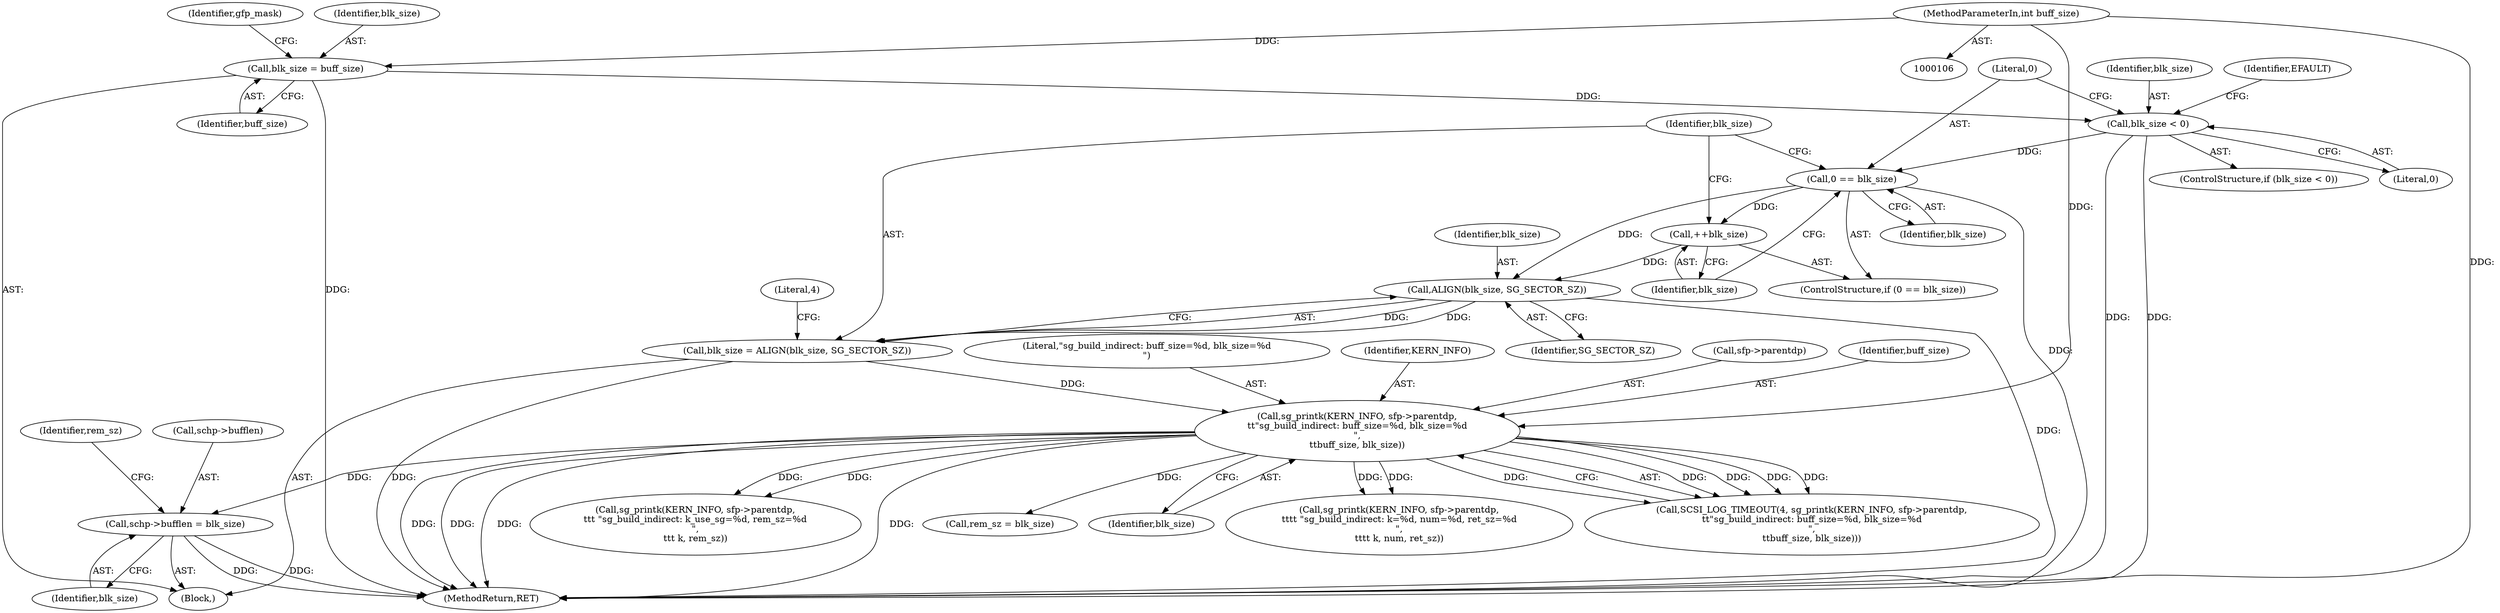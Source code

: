 digraph "0_linux_a45b599ad808c3c982fdcdc12b0b8611c2f92824@pointer" {
"1000340" [label="(Call,schp->bufflen = blk_size)"];
"1000167" [label="(Call,sg_printk(KERN_INFO, sfp->parentdp,\n\t\t\"sg_build_indirect: buff_size=%d, blk_size=%d\n\",\n\t\tbuff_size, blk_size))"];
"1000109" [label="(MethodParameterIn,int buff_size)"];
"1000160" [label="(Call,blk_size = ALIGN(blk_size, SG_SECTOR_SZ))"];
"1000162" [label="(Call,ALIGN(blk_size, SG_SECTOR_SZ))"];
"1000158" [label="(Call,++blk_size)"];
"1000155" [label="(Call,0 == blk_size)"];
"1000148" [label="(Call,blk_size < 0)"];
"1000129" [label="(Call,blk_size = buff_size)"];
"1000347" [label="(Identifier,rem_sz)"];
"1000130" [label="(Identifier,blk_size)"];
"1000131" [label="(Identifier,buff_size)"];
"1000311" [label="(Call,sg_printk(KERN_INFO, sfp->parentdp,\n\t\t\t\t \"sg_build_indirect: k=%d, num=%d, ret_sz=%d\n\",\n\t\t\t\t k, num, ret_sz))"];
"1000172" [label="(Literal,\"sg_build_indirect: buff_size=%d, blk_size=%d\n\")"];
"1000344" [label="(Identifier,blk_size)"];
"1000332" [label="(Call,sg_printk(KERN_INFO, sfp->parentdp,\n\t\t\t \"sg_build_indirect: k_use_sg=%d, rem_sz=%d\n\",\n\t\t\t k, rem_sz))"];
"1000165" [label="(Call,SCSI_LOG_TIMEOUT(4, sg_printk(KERN_INFO, sfp->parentdp,\n\t\t\"sg_build_indirect: buff_size=%d, blk_size=%d\n\",\n\t\tbuff_size, blk_size)))"];
"1000161" [label="(Identifier,blk_size)"];
"1000340" [label="(Call,schp->bufflen = blk_size)"];
"1000150" [label="(Literal,0)"];
"1000380" [label="(MethodReturn,RET)"];
"1000155" [label="(Call,0 == blk_size)"];
"1000164" [label="(Identifier,SG_SECTOR_SZ)"];
"1000168" [label="(Identifier,KERN_INFO)"];
"1000163" [label="(Identifier,blk_size)"];
"1000250" [label="(Call,rem_sz = blk_size)"];
"1000162" [label="(Call,ALIGN(blk_size, SG_SECTOR_SZ))"];
"1000166" [label="(Literal,4)"];
"1000147" [label="(ControlStructure,if (blk_size < 0))"];
"1000167" [label="(Call,sg_printk(KERN_INFO, sfp->parentdp,\n\t\t\"sg_build_indirect: buff_size=%d, blk_size=%d\n\",\n\t\tbuff_size, blk_size))"];
"1000159" [label="(Identifier,blk_size)"];
"1000148" [label="(Call,blk_size < 0)"];
"1000135" [label="(Identifier,gfp_mask)"];
"1000174" [label="(Identifier,blk_size)"];
"1000109" [label="(MethodParameterIn,int buff_size)"];
"1000157" [label="(Identifier,blk_size)"];
"1000158" [label="(Call,++blk_size)"];
"1000341" [label="(Call,schp->bufflen)"];
"1000169" [label="(Call,sfp->parentdp)"];
"1000153" [label="(Identifier,EFAULT)"];
"1000173" [label="(Identifier,buff_size)"];
"1000156" [label="(Literal,0)"];
"1000149" [label="(Identifier,blk_size)"];
"1000110" [label="(Block,)"];
"1000129" [label="(Call,blk_size = buff_size)"];
"1000154" [label="(ControlStructure,if (0 == blk_size))"];
"1000160" [label="(Call,blk_size = ALIGN(blk_size, SG_SECTOR_SZ))"];
"1000340" -> "1000110"  [label="AST: "];
"1000340" -> "1000344"  [label="CFG: "];
"1000341" -> "1000340"  [label="AST: "];
"1000344" -> "1000340"  [label="AST: "];
"1000347" -> "1000340"  [label="CFG: "];
"1000340" -> "1000380"  [label="DDG: "];
"1000340" -> "1000380"  [label="DDG: "];
"1000167" -> "1000340"  [label="DDG: "];
"1000167" -> "1000165"  [label="AST: "];
"1000167" -> "1000174"  [label="CFG: "];
"1000168" -> "1000167"  [label="AST: "];
"1000169" -> "1000167"  [label="AST: "];
"1000172" -> "1000167"  [label="AST: "];
"1000173" -> "1000167"  [label="AST: "];
"1000174" -> "1000167"  [label="AST: "];
"1000165" -> "1000167"  [label="CFG: "];
"1000167" -> "1000380"  [label="DDG: "];
"1000167" -> "1000380"  [label="DDG: "];
"1000167" -> "1000380"  [label="DDG: "];
"1000167" -> "1000380"  [label="DDG: "];
"1000167" -> "1000165"  [label="DDG: "];
"1000167" -> "1000165"  [label="DDG: "];
"1000167" -> "1000165"  [label="DDG: "];
"1000167" -> "1000165"  [label="DDG: "];
"1000167" -> "1000165"  [label="DDG: "];
"1000109" -> "1000167"  [label="DDG: "];
"1000160" -> "1000167"  [label="DDG: "];
"1000167" -> "1000250"  [label="DDG: "];
"1000167" -> "1000311"  [label="DDG: "];
"1000167" -> "1000311"  [label="DDG: "];
"1000167" -> "1000332"  [label="DDG: "];
"1000167" -> "1000332"  [label="DDG: "];
"1000109" -> "1000106"  [label="AST: "];
"1000109" -> "1000380"  [label="DDG: "];
"1000109" -> "1000129"  [label="DDG: "];
"1000160" -> "1000110"  [label="AST: "];
"1000160" -> "1000162"  [label="CFG: "];
"1000161" -> "1000160"  [label="AST: "];
"1000162" -> "1000160"  [label="AST: "];
"1000166" -> "1000160"  [label="CFG: "];
"1000160" -> "1000380"  [label="DDG: "];
"1000162" -> "1000160"  [label="DDG: "];
"1000162" -> "1000160"  [label="DDG: "];
"1000162" -> "1000164"  [label="CFG: "];
"1000163" -> "1000162"  [label="AST: "];
"1000164" -> "1000162"  [label="AST: "];
"1000162" -> "1000380"  [label="DDG: "];
"1000158" -> "1000162"  [label="DDG: "];
"1000155" -> "1000162"  [label="DDG: "];
"1000158" -> "1000154"  [label="AST: "];
"1000158" -> "1000159"  [label="CFG: "];
"1000159" -> "1000158"  [label="AST: "];
"1000161" -> "1000158"  [label="CFG: "];
"1000155" -> "1000158"  [label="DDG: "];
"1000155" -> "1000154"  [label="AST: "];
"1000155" -> "1000157"  [label="CFG: "];
"1000156" -> "1000155"  [label="AST: "];
"1000157" -> "1000155"  [label="AST: "];
"1000159" -> "1000155"  [label="CFG: "];
"1000161" -> "1000155"  [label="CFG: "];
"1000155" -> "1000380"  [label="DDG: "];
"1000148" -> "1000155"  [label="DDG: "];
"1000148" -> "1000147"  [label="AST: "];
"1000148" -> "1000150"  [label="CFG: "];
"1000149" -> "1000148"  [label="AST: "];
"1000150" -> "1000148"  [label="AST: "];
"1000153" -> "1000148"  [label="CFG: "];
"1000156" -> "1000148"  [label="CFG: "];
"1000148" -> "1000380"  [label="DDG: "];
"1000148" -> "1000380"  [label="DDG: "];
"1000129" -> "1000148"  [label="DDG: "];
"1000129" -> "1000110"  [label="AST: "];
"1000129" -> "1000131"  [label="CFG: "];
"1000130" -> "1000129"  [label="AST: "];
"1000131" -> "1000129"  [label="AST: "];
"1000135" -> "1000129"  [label="CFG: "];
"1000129" -> "1000380"  [label="DDG: "];
}
